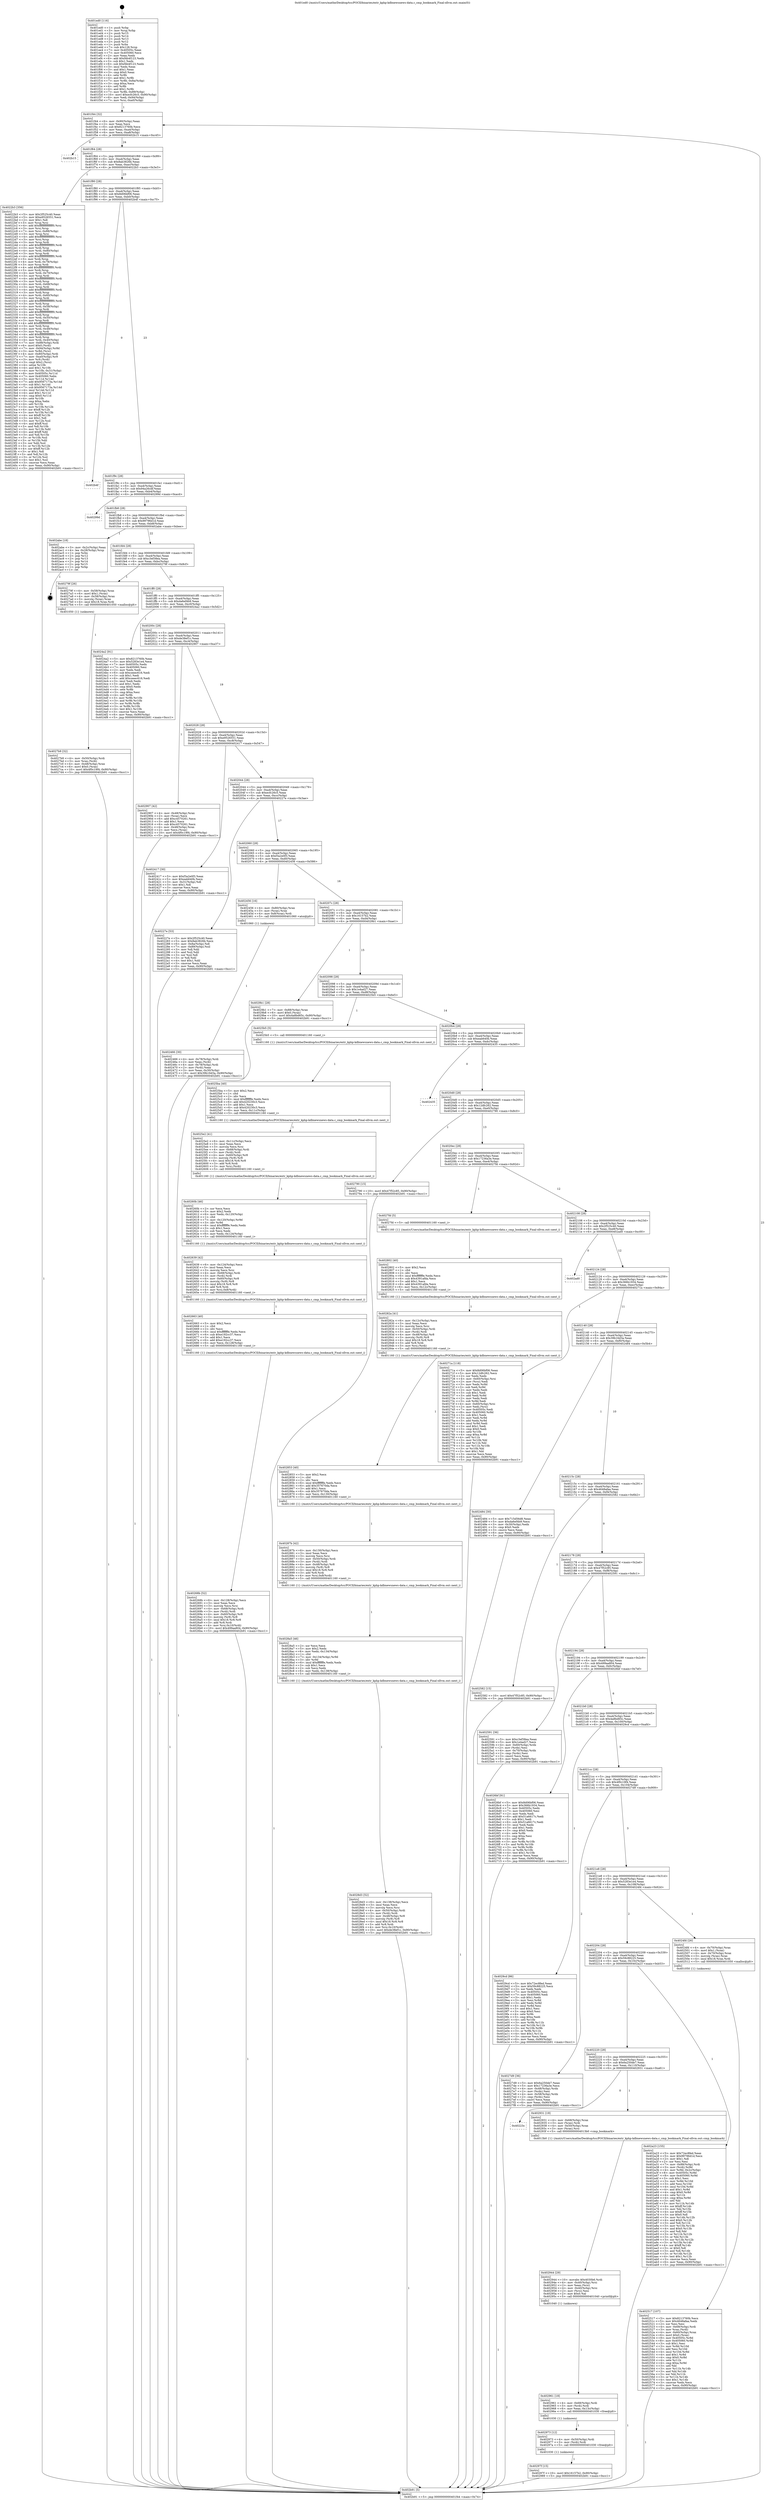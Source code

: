 digraph "0x401ed0" {
  label = "0x401ed0 (/mnt/c/Users/mathe/Desktop/tcc/POCII/binaries/extr_kphp-kdbnewsnews-data.c_cmp_bookmark_Final-ollvm.out::main(0))"
  labelloc = "t"
  node[shape=record]

  Entry [label="",width=0.3,height=0.3,shape=circle,fillcolor=black,style=filled]
  "0x401f44" [label="{
     0x401f44 [32]\l
     | [instrs]\l
     &nbsp;&nbsp;0x401f44 \<+6\>: mov -0x90(%rbp),%eax\l
     &nbsp;&nbsp;0x401f4a \<+2\>: mov %eax,%ecx\l
     &nbsp;&nbsp;0x401f4c \<+6\>: sub $0x8213760b,%ecx\l
     &nbsp;&nbsp;0x401f52 \<+6\>: mov %eax,-0xa4(%rbp)\l
     &nbsp;&nbsp;0x401f58 \<+6\>: mov %ecx,-0xa8(%rbp)\l
     &nbsp;&nbsp;0x401f5e \<+6\>: je 0000000000402b15 \<main+0xc45\>\l
  }"]
  "0x402b15" [label="{
     0x402b15\l
  }", style=dashed]
  "0x401f64" [label="{
     0x401f64 [28]\l
     | [instrs]\l
     &nbsp;&nbsp;0x401f64 \<+5\>: jmp 0000000000401f69 \<main+0x99\>\l
     &nbsp;&nbsp;0x401f69 \<+6\>: mov -0xa4(%rbp),%eax\l
     &nbsp;&nbsp;0x401f6f \<+5\>: sub $0x8ab3826b,%eax\l
     &nbsp;&nbsp;0x401f74 \<+6\>: mov %eax,-0xac(%rbp)\l
     &nbsp;&nbsp;0x401f7a \<+6\>: je 00000000004022b3 \<main+0x3e3\>\l
  }"]
  Exit [label="",width=0.3,height=0.3,shape=circle,fillcolor=black,style=filled,peripheries=2]
  "0x4022b3" [label="{
     0x4022b3 [356]\l
     | [instrs]\l
     &nbsp;&nbsp;0x4022b3 \<+5\>: mov $0x2f525c40,%eax\l
     &nbsp;&nbsp;0x4022b8 \<+5\>: mov $0xe9526551,%ecx\l
     &nbsp;&nbsp;0x4022bd \<+2\>: mov $0x1,%dl\l
     &nbsp;&nbsp;0x4022bf \<+3\>: mov %rsp,%rsi\l
     &nbsp;&nbsp;0x4022c2 \<+4\>: add $0xfffffffffffffff0,%rsi\l
     &nbsp;&nbsp;0x4022c6 \<+3\>: mov %rsi,%rsp\l
     &nbsp;&nbsp;0x4022c9 \<+7\>: mov %rsi,-0x88(%rbp)\l
     &nbsp;&nbsp;0x4022d0 \<+3\>: mov %rsp,%rsi\l
     &nbsp;&nbsp;0x4022d3 \<+4\>: add $0xfffffffffffffff0,%rsi\l
     &nbsp;&nbsp;0x4022d7 \<+3\>: mov %rsi,%rsp\l
     &nbsp;&nbsp;0x4022da \<+3\>: mov %rsp,%rdi\l
     &nbsp;&nbsp;0x4022dd \<+4\>: add $0xfffffffffffffff0,%rdi\l
     &nbsp;&nbsp;0x4022e1 \<+3\>: mov %rdi,%rsp\l
     &nbsp;&nbsp;0x4022e4 \<+4\>: mov %rdi,-0x80(%rbp)\l
     &nbsp;&nbsp;0x4022e8 \<+3\>: mov %rsp,%rdi\l
     &nbsp;&nbsp;0x4022eb \<+4\>: add $0xfffffffffffffff0,%rdi\l
     &nbsp;&nbsp;0x4022ef \<+3\>: mov %rdi,%rsp\l
     &nbsp;&nbsp;0x4022f2 \<+4\>: mov %rdi,-0x78(%rbp)\l
     &nbsp;&nbsp;0x4022f6 \<+3\>: mov %rsp,%rdi\l
     &nbsp;&nbsp;0x4022f9 \<+4\>: add $0xfffffffffffffff0,%rdi\l
     &nbsp;&nbsp;0x4022fd \<+3\>: mov %rdi,%rsp\l
     &nbsp;&nbsp;0x402300 \<+4\>: mov %rdi,-0x70(%rbp)\l
     &nbsp;&nbsp;0x402304 \<+3\>: mov %rsp,%rdi\l
     &nbsp;&nbsp;0x402307 \<+4\>: add $0xfffffffffffffff0,%rdi\l
     &nbsp;&nbsp;0x40230b \<+3\>: mov %rdi,%rsp\l
     &nbsp;&nbsp;0x40230e \<+4\>: mov %rdi,-0x68(%rbp)\l
     &nbsp;&nbsp;0x402312 \<+3\>: mov %rsp,%rdi\l
     &nbsp;&nbsp;0x402315 \<+4\>: add $0xfffffffffffffff0,%rdi\l
     &nbsp;&nbsp;0x402319 \<+3\>: mov %rdi,%rsp\l
     &nbsp;&nbsp;0x40231c \<+4\>: mov %rdi,-0x60(%rbp)\l
     &nbsp;&nbsp;0x402320 \<+3\>: mov %rsp,%rdi\l
     &nbsp;&nbsp;0x402323 \<+4\>: add $0xfffffffffffffff0,%rdi\l
     &nbsp;&nbsp;0x402327 \<+3\>: mov %rdi,%rsp\l
     &nbsp;&nbsp;0x40232a \<+4\>: mov %rdi,-0x58(%rbp)\l
     &nbsp;&nbsp;0x40232e \<+3\>: mov %rsp,%rdi\l
     &nbsp;&nbsp;0x402331 \<+4\>: add $0xfffffffffffffff0,%rdi\l
     &nbsp;&nbsp;0x402335 \<+3\>: mov %rdi,%rsp\l
     &nbsp;&nbsp;0x402338 \<+4\>: mov %rdi,-0x50(%rbp)\l
     &nbsp;&nbsp;0x40233c \<+3\>: mov %rsp,%rdi\l
     &nbsp;&nbsp;0x40233f \<+4\>: add $0xfffffffffffffff0,%rdi\l
     &nbsp;&nbsp;0x402343 \<+3\>: mov %rdi,%rsp\l
     &nbsp;&nbsp;0x402346 \<+4\>: mov %rdi,-0x48(%rbp)\l
     &nbsp;&nbsp;0x40234a \<+3\>: mov %rsp,%rdi\l
     &nbsp;&nbsp;0x40234d \<+4\>: add $0xfffffffffffffff0,%rdi\l
     &nbsp;&nbsp;0x402351 \<+3\>: mov %rdi,%rsp\l
     &nbsp;&nbsp;0x402354 \<+4\>: mov %rdi,-0x40(%rbp)\l
     &nbsp;&nbsp;0x402358 \<+7\>: mov -0x88(%rbp),%rdi\l
     &nbsp;&nbsp;0x40235f \<+6\>: movl $0x0,(%rdi)\l
     &nbsp;&nbsp;0x402365 \<+7\>: mov -0x94(%rbp),%r8d\l
     &nbsp;&nbsp;0x40236c \<+3\>: mov %r8d,(%rsi)\l
     &nbsp;&nbsp;0x40236f \<+4\>: mov -0x80(%rbp),%rdi\l
     &nbsp;&nbsp;0x402373 \<+7\>: mov -0xa0(%rbp),%r9\l
     &nbsp;&nbsp;0x40237a \<+3\>: mov %r9,(%rdi)\l
     &nbsp;&nbsp;0x40237d \<+3\>: cmpl $0x2,(%rsi)\l
     &nbsp;&nbsp;0x402380 \<+4\>: setne %r10b\l
     &nbsp;&nbsp;0x402384 \<+4\>: and $0x1,%r10b\l
     &nbsp;&nbsp;0x402388 \<+4\>: mov %r10b,-0x31(%rbp)\l
     &nbsp;&nbsp;0x40238c \<+8\>: mov 0x40505c,%r11d\l
     &nbsp;&nbsp;0x402394 \<+7\>: mov 0x405060,%ebx\l
     &nbsp;&nbsp;0x40239b \<+3\>: mov %r11d,%r14d\l
     &nbsp;&nbsp;0x40239e \<+7\>: add $0x9567173a,%r14d\l
     &nbsp;&nbsp;0x4023a5 \<+4\>: sub $0x1,%r14d\l
     &nbsp;&nbsp;0x4023a9 \<+7\>: sub $0x9567173a,%r14d\l
     &nbsp;&nbsp;0x4023b0 \<+4\>: imul %r14d,%r11d\l
     &nbsp;&nbsp;0x4023b4 \<+4\>: and $0x1,%r11d\l
     &nbsp;&nbsp;0x4023b8 \<+4\>: cmp $0x0,%r11d\l
     &nbsp;&nbsp;0x4023bc \<+4\>: sete %r10b\l
     &nbsp;&nbsp;0x4023c0 \<+3\>: cmp $0xa,%ebx\l
     &nbsp;&nbsp;0x4023c3 \<+4\>: setl %r15b\l
     &nbsp;&nbsp;0x4023c7 \<+3\>: mov %r10b,%r12b\l
     &nbsp;&nbsp;0x4023ca \<+4\>: xor $0xff,%r12b\l
     &nbsp;&nbsp;0x4023ce \<+3\>: mov %r15b,%r13b\l
     &nbsp;&nbsp;0x4023d1 \<+4\>: xor $0xff,%r13b\l
     &nbsp;&nbsp;0x4023d5 \<+3\>: xor $0x1,%dl\l
     &nbsp;&nbsp;0x4023d8 \<+3\>: mov %r12b,%sil\l
     &nbsp;&nbsp;0x4023db \<+4\>: and $0xff,%sil\l
     &nbsp;&nbsp;0x4023df \<+3\>: and %dl,%r10b\l
     &nbsp;&nbsp;0x4023e2 \<+3\>: mov %r13b,%dil\l
     &nbsp;&nbsp;0x4023e5 \<+4\>: and $0xff,%dil\l
     &nbsp;&nbsp;0x4023e9 \<+3\>: and %dl,%r15b\l
     &nbsp;&nbsp;0x4023ec \<+3\>: or %r10b,%sil\l
     &nbsp;&nbsp;0x4023ef \<+3\>: or %r15b,%dil\l
     &nbsp;&nbsp;0x4023f2 \<+3\>: xor %dil,%sil\l
     &nbsp;&nbsp;0x4023f5 \<+3\>: or %r13b,%r12b\l
     &nbsp;&nbsp;0x4023f8 \<+4\>: xor $0xff,%r12b\l
     &nbsp;&nbsp;0x4023fc \<+3\>: or $0x1,%dl\l
     &nbsp;&nbsp;0x4023ff \<+3\>: and %dl,%r12b\l
     &nbsp;&nbsp;0x402402 \<+3\>: or %r12b,%sil\l
     &nbsp;&nbsp;0x402405 \<+4\>: test $0x1,%sil\l
     &nbsp;&nbsp;0x402409 \<+3\>: cmovne %ecx,%eax\l
     &nbsp;&nbsp;0x40240c \<+6\>: mov %eax,-0x90(%rbp)\l
     &nbsp;&nbsp;0x402412 \<+5\>: jmp 0000000000402b91 \<main+0xcc1\>\l
  }"]
  "0x401f80" [label="{
     0x401f80 [28]\l
     | [instrs]\l
     &nbsp;&nbsp;0x401f80 \<+5\>: jmp 0000000000401f85 \<main+0xb5\>\l
     &nbsp;&nbsp;0x401f85 \<+6\>: mov -0xa4(%rbp),%eax\l
     &nbsp;&nbsp;0x401f8b \<+5\>: sub $0x8d06bf06,%eax\l
     &nbsp;&nbsp;0x401f90 \<+6\>: mov %eax,-0xb0(%rbp)\l
     &nbsp;&nbsp;0x401f96 \<+6\>: je 0000000000402b4f \<main+0xc7f\>\l
  }"]
  "0x40297f" [label="{
     0x40297f [15]\l
     | [instrs]\l
     &nbsp;&nbsp;0x40297f \<+10\>: movl $0x16157b2,-0x90(%rbp)\l
     &nbsp;&nbsp;0x402989 \<+5\>: jmp 0000000000402b91 \<main+0xcc1\>\l
  }"]
  "0x402b4f" [label="{
     0x402b4f\l
  }", style=dashed]
  "0x401f9c" [label="{
     0x401f9c [28]\l
     | [instrs]\l
     &nbsp;&nbsp;0x401f9c \<+5\>: jmp 0000000000401fa1 \<main+0xd1\>\l
     &nbsp;&nbsp;0x401fa1 \<+6\>: mov -0xa4(%rbp),%eax\l
     &nbsp;&nbsp;0x401fa7 \<+5\>: sub $0x94a26cdf,%eax\l
     &nbsp;&nbsp;0x401fac \<+6\>: mov %eax,-0xb4(%rbp)\l
     &nbsp;&nbsp;0x401fb2 \<+6\>: je 000000000040299d \<main+0xacd\>\l
  }"]
  "0x402973" [label="{
     0x402973 [12]\l
     | [instrs]\l
     &nbsp;&nbsp;0x402973 \<+4\>: mov -0x50(%rbp),%rdi\l
     &nbsp;&nbsp;0x402977 \<+3\>: mov (%rdi),%rdi\l
     &nbsp;&nbsp;0x40297a \<+5\>: call 0000000000401030 \<free@plt\>\l
     | [calls]\l
     &nbsp;&nbsp;0x401030 \{1\} (unknown)\l
  }"]
  "0x40299d" [label="{
     0x40299d\l
  }", style=dashed]
  "0x401fb8" [label="{
     0x401fb8 [28]\l
     | [instrs]\l
     &nbsp;&nbsp;0x401fb8 \<+5\>: jmp 0000000000401fbd \<main+0xed\>\l
     &nbsp;&nbsp;0x401fbd \<+6\>: mov -0xa4(%rbp),%eax\l
     &nbsp;&nbsp;0x401fc3 \<+5\>: sub $0x99796d1d,%eax\l
     &nbsp;&nbsp;0x401fc8 \<+6\>: mov %eax,-0xb8(%rbp)\l
     &nbsp;&nbsp;0x401fce \<+6\>: je 0000000000402abe \<main+0xbee\>\l
  }"]
  "0x402961" [label="{
     0x402961 [18]\l
     | [instrs]\l
     &nbsp;&nbsp;0x402961 \<+4\>: mov -0x68(%rbp),%rdi\l
     &nbsp;&nbsp;0x402965 \<+3\>: mov (%rdi),%rdi\l
     &nbsp;&nbsp;0x402968 \<+6\>: mov %eax,-0x13c(%rbp)\l
     &nbsp;&nbsp;0x40296e \<+5\>: call 0000000000401030 \<free@plt\>\l
     | [calls]\l
     &nbsp;&nbsp;0x401030 \{1\} (unknown)\l
  }"]
  "0x402abe" [label="{
     0x402abe [18]\l
     | [instrs]\l
     &nbsp;&nbsp;0x402abe \<+3\>: mov -0x2c(%rbp),%eax\l
     &nbsp;&nbsp;0x402ac1 \<+4\>: lea -0x28(%rbp),%rsp\l
     &nbsp;&nbsp;0x402ac5 \<+1\>: pop %rbx\l
     &nbsp;&nbsp;0x402ac6 \<+2\>: pop %r12\l
     &nbsp;&nbsp;0x402ac8 \<+2\>: pop %r13\l
     &nbsp;&nbsp;0x402aca \<+2\>: pop %r14\l
     &nbsp;&nbsp;0x402acc \<+2\>: pop %r15\l
     &nbsp;&nbsp;0x402ace \<+1\>: pop %rbp\l
     &nbsp;&nbsp;0x402acf \<+1\>: ret\l
  }"]
  "0x401fd4" [label="{
     0x401fd4 [28]\l
     | [instrs]\l
     &nbsp;&nbsp;0x401fd4 \<+5\>: jmp 0000000000401fd9 \<main+0x109\>\l
     &nbsp;&nbsp;0x401fd9 \<+6\>: mov -0xa4(%rbp),%eax\l
     &nbsp;&nbsp;0x401fdf \<+5\>: sub $0xc3ef38ea,%eax\l
     &nbsp;&nbsp;0x401fe4 \<+6\>: mov %eax,-0xbc(%rbp)\l
     &nbsp;&nbsp;0x401fea \<+6\>: je 000000000040279f \<main+0x8cf\>\l
  }"]
  "0x402944" [label="{
     0x402944 [29]\l
     | [instrs]\l
     &nbsp;&nbsp;0x402944 \<+10\>: movabs $0x4030b6,%rdi\l
     &nbsp;&nbsp;0x40294e \<+4\>: mov -0x40(%rbp),%rsi\l
     &nbsp;&nbsp;0x402952 \<+2\>: mov %eax,(%rsi)\l
     &nbsp;&nbsp;0x402954 \<+4\>: mov -0x40(%rbp),%rsi\l
     &nbsp;&nbsp;0x402958 \<+2\>: mov (%rsi),%esi\l
     &nbsp;&nbsp;0x40295a \<+2\>: mov $0x0,%al\l
     &nbsp;&nbsp;0x40295c \<+5\>: call 0000000000401040 \<printf@plt\>\l
     | [calls]\l
     &nbsp;&nbsp;0x401040 \{1\} (unknown)\l
  }"]
  "0x40279f" [label="{
     0x40279f [26]\l
     | [instrs]\l
     &nbsp;&nbsp;0x40279f \<+4\>: mov -0x58(%rbp),%rax\l
     &nbsp;&nbsp;0x4027a3 \<+6\>: movl $0x1,(%rax)\l
     &nbsp;&nbsp;0x4027a9 \<+4\>: mov -0x58(%rbp),%rax\l
     &nbsp;&nbsp;0x4027ad \<+3\>: movslq (%rax),%rax\l
     &nbsp;&nbsp;0x4027b0 \<+4\>: imul $0x18,%rax,%rdi\l
     &nbsp;&nbsp;0x4027b4 \<+5\>: call 0000000000401050 \<malloc@plt\>\l
     | [calls]\l
     &nbsp;&nbsp;0x401050 \{1\} (unknown)\l
  }"]
  "0x401ff0" [label="{
     0x401ff0 [28]\l
     | [instrs]\l
     &nbsp;&nbsp;0x401ff0 \<+5\>: jmp 0000000000401ff5 \<main+0x125\>\l
     &nbsp;&nbsp;0x401ff5 \<+6\>: mov -0xa4(%rbp),%eax\l
     &nbsp;&nbsp;0x401ffb \<+5\>: sub $0xda6ef4b9,%eax\l
     &nbsp;&nbsp;0x402000 \<+6\>: mov %eax,-0xc0(%rbp)\l
     &nbsp;&nbsp;0x402006 \<+6\>: je 00000000004024a2 \<main+0x5d2\>\l
  }"]
  "0x40223c" [label="{
     0x40223c\l
  }", style=dashed]
  "0x4024a2" [label="{
     0x4024a2 [91]\l
     | [instrs]\l
     &nbsp;&nbsp;0x4024a2 \<+5\>: mov $0x8213760b,%eax\l
     &nbsp;&nbsp;0x4024a7 \<+5\>: mov $0x5283e1e4,%ecx\l
     &nbsp;&nbsp;0x4024ac \<+7\>: mov 0x40505c,%edx\l
     &nbsp;&nbsp;0x4024b3 \<+7\>: mov 0x405060,%esi\l
     &nbsp;&nbsp;0x4024ba \<+2\>: mov %edx,%edi\l
     &nbsp;&nbsp;0x4024bc \<+6\>: sub $0xceeec616,%edi\l
     &nbsp;&nbsp;0x4024c2 \<+3\>: sub $0x1,%edi\l
     &nbsp;&nbsp;0x4024c5 \<+6\>: add $0xceeec616,%edi\l
     &nbsp;&nbsp;0x4024cb \<+3\>: imul %edi,%edx\l
     &nbsp;&nbsp;0x4024ce \<+3\>: and $0x1,%edx\l
     &nbsp;&nbsp;0x4024d1 \<+3\>: cmp $0x0,%edx\l
     &nbsp;&nbsp;0x4024d4 \<+4\>: sete %r8b\l
     &nbsp;&nbsp;0x4024d8 \<+3\>: cmp $0xa,%esi\l
     &nbsp;&nbsp;0x4024db \<+4\>: setl %r9b\l
     &nbsp;&nbsp;0x4024df \<+3\>: mov %r8b,%r10b\l
     &nbsp;&nbsp;0x4024e2 \<+3\>: and %r9b,%r10b\l
     &nbsp;&nbsp;0x4024e5 \<+3\>: xor %r9b,%r8b\l
     &nbsp;&nbsp;0x4024e8 \<+3\>: or %r8b,%r10b\l
     &nbsp;&nbsp;0x4024eb \<+4\>: test $0x1,%r10b\l
     &nbsp;&nbsp;0x4024ef \<+3\>: cmovne %ecx,%eax\l
     &nbsp;&nbsp;0x4024f2 \<+6\>: mov %eax,-0x90(%rbp)\l
     &nbsp;&nbsp;0x4024f8 \<+5\>: jmp 0000000000402b91 \<main+0xcc1\>\l
  }"]
  "0x40200c" [label="{
     0x40200c [28]\l
     | [instrs]\l
     &nbsp;&nbsp;0x40200c \<+5\>: jmp 0000000000402011 \<main+0x141\>\l
     &nbsp;&nbsp;0x402011 \<+6\>: mov -0xa4(%rbp),%eax\l
     &nbsp;&nbsp;0x402017 \<+5\>: sub $0xde38ef1c,%eax\l
     &nbsp;&nbsp;0x40201c \<+6\>: mov %eax,-0xc4(%rbp)\l
     &nbsp;&nbsp;0x402022 \<+6\>: je 0000000000402907 \<main+0xa37\>\l
  }"]
  "0x402931" [label="{
     0x402931 [19]\l
     | [instrs]\l
     &nbsp;&nbsp;0x402931 \<+4\>: mov -0x68(%rbp),%rax\l
     &nbsp;&nbsp;0x402935 \<+3\>: mov (%rax),%rdi\l
     &nbsp;&nbsp;0x402938 \<+4\>: mov -0x50(%rbp),%rax\l
     &nbsp;&nbsp;0x40293c \<+3\>: mov (%rax),%rsi\l
     &nbsp;&nbsp;0x40293f \<+5\>: call 00000000004013b0 \<cmp_bookmark\>\l
     | [calls]\l
     &nbsp;&nbsp;0x4013b0 \{1\} (/mnt/c/Users/mathe/Desktop/tcc/POCII/binaries/extr_kphp-kdbnewsnews-data.c_cmp_bookmark_Final-ollvm.out::cmp_bookmark)\l
  }"]
  "0x402907" [label="{
     0x402907 [42]\l
     | [instrs]\l
     &nbsp;&nbsp;0x402907 \<+4\>: mov -0x48(%rbp),%rax\l
     &nbsp;&nbsp;0x40290b \<+2\>: mov (%rax),%ecx\l
     &nbsp;&nbsp;0x40290d \<+6\>: add $0xc4570261,%ecx\l
     &nbsp;&nbsp;0x402913 \<+3\>: add $0x1,%ecx\l
     &nbsp;&nbsp;0x402916 \<+6\>: sub $0xc4570261,%ecx\l
     &nbsp;&nbsp;0x40291c \<+4\>: mov -0x48(%rbp),%rax\l
     &nbsp;&nbsp;0x402920 \<+2\>: mov %ecx,(%rax)\l
     &nbsp;&nbsp;0x402922 \<+10\>: movl $0x4f0c19f4,-0x90(%rbp)\l
     &nbsp;&nbsp;0x40292c \<+5\>: jmp 0000000000402b91 \<main+0xcc1\>\l
  }"]
  "0x402028" [label="{
     0x402028 [28]\l
     | [instrs]\l
     &nbsp;&nbsp;0x402028 \<+5\>: jmp 000000000040202d \<main+0x15d\>\l
     &nbsp;&nbsp;0x40202d \<+6\>: mov -0xa4(%rbp),%eax\l
     &nbsp;&nbsp;0x402033 \<+5\>: sub $0xe9526551,%eax\l
     &nbsp;&nbsp;0x402038 \<+6\>: mov %eax,-0xc8(%rbp)\l
     &nbsp;&nbsp;0x40203e \<+6\>: je 0000000000402417 \<main+0x547\>\l
  }"]
  "0x402220" [label="{
     0x402220 [28]\l
     | [instrs]\l
     &nbsp;&nbsp;0x402220 \<+5\>: jmp 0000000000402225 \<main+0x355\>\l
     &nbsp;&nbsp;0x402225 \<+6\>: mov -0xa4(%rbp),%eax\l
     &nbsp;&nbsp;0x40222b \<+5\>: sub $0x6a250de7,%eax\l
     &nbsp;&nbsp;0x402230 \<+6\>: mov %eax,-0x110(%rbp)\l
     &nbsp;&nbsp;0x402236 \<+6\>: je 0000000000402931 \<main+0xa61\>\l
  }"]
  "0x402417" [label="{
     0x402417 [30]\l
     | [instrs]\l
     &nbsp;&nbsp;0x402417 \<+5\>: mov $0xf3a2e0f3,%eax\l
     &nbsp;&nbsp;0x40241c \<+5\>: mov $0xeab640b,%ecx\l
     &nbsp;&nbsp;0x402421 \<+3\>: mov -0x31(%rbp),%dl\l
     &nbsp;&nbsp;0x402424 \<+3\>: test $0x1,%dl\l
     &nbsp;&nbsp;0x402427 \<+3\>: cmovne %ecx,%eax\l
     &nbsp;&nbsp;0x40242a \<+6\>: mov %eax,-0x90(%rbp)\l
     &nbsp;&nbsp;0x402430 \<+5\>: jmp 0000000000402b91 \<main+0xcc1\>\l
  }"]
  "0x402044" [label="{
     0x402044 [28]\l
     | [instrs]\l
     &nbsp;&nbsp;0x402044 \<+5\>: jmp 0000000000402049 \<main+0x179\>\l
     &nbsp;&nbsp;0x402049 \<+6\>: mov -0xa4(%rbp),%eax\l
     &nbsp;&nbsp;0x40204f \<+5\>: sub $0xecfc26c5,%eax\l
     &nbsp;&nbsp;0x402054 \<+6\>: mov %eax,-0xcc(%rbp)\l
     &nbsp;&nbsp;0x40205a \<+6\>: je 000000000040227e \<main+0x3ae\>\l
  }"]
  "0x402a23" [label="{
     0x402a23 [155]\l
     | [instrs]\l
     &nbsp;&nbsp;0x402a23 \<+5\>: mov $0x72ec8fed,%eax\l
     &nbsp;&nbsp;0x402a28 \<+5\>: mov $0x99796d1d,%ecx\l
     &nbsp;&nbsp;0x402a2d \<+2\>: mov $0x1,%dl\l
     &nbsp;&nbsp;0x402a2f \<+2\>: xor %esi,%esi\l
     &nbsp;&nbsp;0x402a31 \<+7\>: mov -0x88(%rbp),%rdi\l
     &nbsp;&nbsp;0x402a38 \<+3\>: mov (%rdi),%r8d\l
     &nbsp;&nbsp;0x402a3b \<+4\>: mov %r8d,-0x2c(%rbp)\l
     &nbsp;&nbsp;0x402a3f \<+8\>: mov 0x40505c,%r8d\l
     &nbsp;&nbsp;0x402a47 \<+8\>: mov 0x405060,%r9d\l
     &nbsp;&nbsp;0x402a4f \<+3\>: sub $0x1,%esi\l
     &nbsp;&nbsp;0x402a52 \<+3\>: mov %r8d,%r10d\l
     &nbsp;&nbsp;0x402a55 \<+3\>: add %esi,%r10d\l
     &nbsp;&nbsp;0x402a58 \<+4\>: imul %r10d,%r8d\l
     &nbsp;&nbsp;0x402a5c \<+4\>: and $0x1,%r8d\l
     &nbsp;&nbsp;0x402a60 \<+4\>: cmp $0x0,%r8d\l
     &nbsp;&nbsp;0x402a64 \<+4\>: sete %r11b\l
     &nbsp;&nbsp;0x402a68 \<+4\>: cmp $0xa,%r9d\l
     &nbsp;&nbsp;0x402a6c \<+3\>: setl %bl\l
     &nbsp;&nbsp;0x402a6f \<+3\>: mov %r11b,%r14b\l
     &nbsp;&nbsp;0x402a72 \<+4\>: xor $0xff,%r14b\l
     &nbsp;&nbsp;0x402a76 \<+3\>: mov %bl,%r15b\l
     &nbsp;&nbsp;0x402a79 \<+4\>: xor $0xff,%r15b\l
     &nbsp;&nbsp;0x402a7d \<+3\>: xor $0x0,%dl\l
     &nbsp;&nbsp;0x402a80 \<+3\>: mov %r14b,%r12b\l
     &nbsp;&nbsp;0x402a83 \<+4\>: and $0x0,%r12b\l
     &nbsp;&nbsp;0x402a87 \<+3\>: and %dl,%r11b\l
     &nbsp;&nbsp;0x402a8a \<+3\>: mov %r15b,%r13b\l
     &nbsp;&nbsp;0x402a8d \<+4\>: and $0x0,%r13b\l
     &nbsp;&nbsp;0x402a91 \<+2\>: and %dl,%bl\l
     &nbsp;&nbsp;0x402a93 \<+3\>: or %r11b,%r12b\l
     &nbsp;&nbsp;0x402a96 \<+3\>: or %bl,%r13b\l
     &nbsp;&nbsp;0x402a99 \<+3\>: xor %r13b,%r12b\l
     &nbsp;&nbsp;0x402a9c \<+3\>: or %r15b,%r14b\l
     &nbsp;&nbsp;0x402a9f \<+4\>: xor $0xff,%r14b\l
     &nbsp;&nbsp;0x402aa3 \<+3\>: or $0x0,%dl\l
     &nbsp;&nbsp;0x402aa6 \<+3\>: and %dl,%r14b\l
     &nbsp;&nbsp;0x402aa9 \<+3\>: or %r14b,%r12b\l
     &nbsp;&nbsp;0x402aac \<+4\>: test $0x1,%r12b\l
     &nbsp;&nbsp;0x402ab0 \<+3\>: cmovne %ecx,%eax\l
     &nbsp;&nbsp;0x402ab3 \<+6\>: mov %eax,-0x90(%rbp)\l
     &nbsp;&nbsp;0x402ab9 \<+5\>: jmp 0000000000402b91 \<main+0xcc1\>\l
  }"]
  "0x40227e" [label="{
     0x40227e [53]\l
     | [instrs]\l
     &nbsp;&nbsp;0x40227e \<+5\>: mov $0x2f525c40,%eax\l
     &nbsp;&nbsp;0x402283 \<+5\>: mov $0x8ab3826b,%ecx\l
     &nbsp;&nbsp;0x402288 \<+6\>: mov -0x8a(%rbp),%dl\l
     &nbsp;&nbsp;0x40228e \<+7\>: mov -0x89(%rbp),%sil\l
     &nbsp;&nbsp;0x402295 \<+3\>: mov %dl,%dil\l
     &nbsp;&nbsp;0x402298 \<+3\>: and %sil,%dil\l
     &nbsp;&nbsp;0x40229b \<+3\>: xor %sil,%dl\l
     &nbsp;&nbsp;0x40229e \<+3\>: or %dl,%dil\l
     &nbsp;&nbsp;0x4022a1 \<+4\>: test $0x1,%dil\l
     &nbsp;&nbsp;0x4022a5 \<+3\>: cmovne %ecx,%eax\l
     &nbsp;&nbsp;0x4022a8 \<+6\>: mov %eax,-0x90(%rbp)\l
     &nbsp;&nbsp;0x4022ae \<+5\>: jmp 0000000000402b91 \<main+0xcc1\>\l
  }"]
  "0x402060" [label="{
     0x402060 [28]\l
     | [instrs]\l
     &nbsp;&nbsp;0x402060 \<+5\>: jmp 0000000000402065 \<main+0x195\>\l
     &nbsp;&nbsp;0x402065 \<+6\>: mov -0xa4(%rbp),%eax\l
     &nbsp;&nbsp;0x40206b \<+5\>: sub $0xf3a2e0f3,%eax\l
     &nbsp;&nbsp;0x402070 \<+6\>: mov %eax,-0xd0(%rbp)\l
     &nbsp;&nbsp;0x402076 \<+6\>: je 0000000000402456 \<main+0x586\>\l
  }"]
  "0x402b91" [label="{
     0x402b91 [5]\l
     | [instrs]\l
     &nbsp;&nbsp;0x402b91 \<+5\>: jmp 0000000000401f44 \<main+0x74\>\l
  }"]
  "0x401ed0" [label="{
     0x401ed0 [116]\l
     | [instrs]\l
     &nbsp;&nbsp;0x401ed0 \<+1\>: push %rbp\l
     &nbsp;&nbsp;0x401ed1 \<+3\>: mov %rsp,%rbp\l
     &nbsp;&nbsp;0x401ed4 \<+2\>: push %r15\l
     &nbsp;&nbsp;0x401ed6 \<+2\>: push %r14\l
     &nbsp;&nbsp;0x401ed8 \<+2\>: push %r13\l
     &nbsp;&nbsp;0x401eda \<+2\>: push %r12\l
     &nbsp;&nbsp;0x401edc \<+1\>: push %rbx\l
     &nbsp;&nbsp;0x401edd \<+7\>: sub $0x128,%rsp\l
     &nbsp;&nbsp;0x401ee4 \<+7\>: mov 0x40505c,%eax\l
     &nbsp;&nbsp;0x401eeb \<+7\>: mov 0x405060,%ecx\l
     &nbsp;&nbsp;0x401ef2 \<+2\>: mov %eax,%edx\l
     &nbsp;&nbsp;0x401ef4 \<+6\>: add $0xf4b4f123,%edx\l
     &nbsp;&nbsp;0x401efa \<+3\>: sub $0x1,%edx\l
     &nbsp;&nbsp;0x401efd \<+6\>: sub $0xf4b4f123,%edx\l
     &nbsp;&nbsp;0x401f03 \<+3\>: imul %edx,%eax\l
     &nbsp;&nbsp;0x401f06 \<+3\>: and $0x1,%eax\l
     &nbsp;&nbsp;0x401f09 \<+3\>: cmp $0x0,%eax\l
     &nbsp;&nbsp;0x401f0c \<+4\>: sete %r8b\l
     &nbsp;&nbsp;0x401f10 \<+4\>: and $0x1,%r8b\l
     &nbsp;&nbsp;0x401f14 \<+7\>: mov %r8b,-0x8a(%rbp)\l
     &nbsp;&nbsp;0x401f1b \<+3\>: cmp $0xa,%ecx\l
     &nbsp;&nbsp;0x401f1e \<+4\>: setl %r8b\l
     &nbsp;&nbsp;0x401f22 \<+4\>: and $0x1,%r8b\l
     &nbsp;&nbsp;0x401f26 \<+7\>: mov %r8b,-0x89(%rbp)\l
     &nbsp;&nbsp;0x401f2d \<+10\>: movl $0xecfc26c5,-0x90(%rbp)\l
     &nbsp;&nbsp;0x401f37 \<+6\>: mov %edi,-0x94(%rbp)\l
     &nbsp;&nbsp;0x401f3d \<+7\>: mov %rsi,-0xa0(%rbp)\l
  }"]
  "0x4028d3" [label="{
     0x4028d3 [52]\l
     | [instrs]\l
     &nbsp;&nbsp;0x4028d3 \<+6\>: mov -0x138(%rbp),%ecx\l
     &nbsp;&nbsp;0x4028d9 \<+3\>: imul %eax,%ecx\l
     &nbsp;&nbsp;0x4028dc \<+3\>: movslq %ecx,%rsi\l
     &nbsp;&nbsp;0x4028df \<+4\>: mov -0x50(%rbp),%rdi\l
     &nbsp;&nbsp;0x4028e3 \<+3\>: mov (%rdi),%rdi\l
     &nbsp;&nbsp;0x4028e6 \<+4\>: mov -0x48(%rbp),%r8\l
     &nbsp;&nbsp;0x4028ea \<+3\>: movslq (%r8),%r8\l
     &nbsp;&nbsp;0x4028ed \<+4\>: imul $0x18,%r8,%r8\l
     &nbsp;&nbsp;0x4028f1 \<+3\>: add %r8,%rdi\l
     &nbsp;&nbsp;0x4028f4 \<+4\>: mov %rsi,0x10(%rdi)\l
     &nbsp;&nbsp;0x4028f8 \<+10\>: movl $0xde38ef1c,-0x90(%rbp)\l
     &nbsp;&nbsp;0x402902 \<+5\>: jmp 0000000000402b91 \<main+0xcc1\>\l
  }"]
  "0x4028a5" [label="{
     0x4028a5 [46]\l
     | [instrs]\l
     &nbsp;&nbsp;0x4028a5 \<+2\>: xor %ecx,%ecx\l
     &nbsp;&nbsp;0x4028a7 \<+5\>: mov $0x2,%edx\l
     &nbsp;&nbsp;0x4028ac \<+6\>: mov %edx,-0x134(%rbp)\l
     &nbsp;&nbsp;0x4028b2 \<+1\>: cltd\l
     &nbsp;&nbsp;0x4028b3 \<+7\>: mov -0x134(%rbp),%r9d\l
     &nbsp;&nbsp;0x4028ba \<+3\>: idiv %r9d\l
     &nbsp;&nbsp;0x4028bd \<+6\>: imul $0xfffffffe,%edx,%edx\l
     &nbsp;&nbsp;0x4028c3 \<+3\>: sub $0x1,%ecx\l
     &nbsp;&nbsp;0x4028c6 \<+2\>: sub %ecx,%edx\l
     &nbsp;&nbsp;0x4028c8 \<+6\>: mov %edx,-0x138(%rbp)\l
     &nbsp;&nbsp;0x4028ce \<+5\>: call 0000000000401160 \<next_i\>\l
     | [calls]\l
     &nbsp;&nbsp;0x401160 \{1\} (/mnt/c/Users/mathe/Desktop/tcc/POCII/binaries/extr_kphp-kdbnewsnews-data.c_cmp_bookmark_Final-ollvm.out::next_i)\l
  }"]
  "0x402456" [label="{
     0x402456 [16]\l
     | [instrs]\l
     &nbsp;&nbsp;0x402456 \<+4\>: mov -0x80(%rbp),%rax\l
     &nbsp;&nbsp;0x40245a \<+3\>: mov (%rax),%rax\l
     &nbsp;&nbsp;0x40245d \<+4\>: mov 0x8(%rax),%rdi\l
     &nbsp;&nbsp;0x402461 \<+5\>: call 0000000000401060 \<atoi@plt\>\l
     | [calls]\l
     &nbsp;&nbsp;0x401060 \{1\} (unknown)\l
  }"]
  "0x40207c" [label="{
     0x40207c [28]\l
     | [instrs]\l
     &nbsp;&nbsp;0x40207c \<+5\>: jmp 0000000000402081 \<main+0x1b1\>\l
     &nbsp;&nbsp;0x402081 \<+6\>: mov -0xa4(%rbp),%eax\l
     &nbsp;&nbsp;0x402087 \<+5\>: sub $0x16157b2,%eax\l
     &nbsp;&nbsp;0x40208c \<+6\>: mov %eax,-0xd4(%rbp)\l
     &nbsp;&nbsp;0x402092 \<+6\>: je 00000000004029b1 \<main+0xae1\>\l
  }"]
  "0x402466" [label="{
     0x402466 [30]\l
     | [instrs]\l
     &nbsp;&nbsp;0x402466 \<+4\>: mov -0x78(%rbp),%rdi\l
     &nbsp;&nbsp;0x40246a \<+2\>: mov %eax,(%rdi)\l
     &nbsp;&nbsp;0x40246c \<+4\>: mov -0x78(%rbp),%rdi\l
     &nbsp;&nbsp;0x402470 \<+2\>: mov (%rdi),%eax\l
     &nbsp;&nbsp;0x402472 \<+3\>: mov %eax,-0x30(%rbp)\l
     &nbsp;&nbsp;0x402475 \<+10\>: movl $0x39b16d3a,-0x90(%rbp)\l
     &nbsp;&nbsp;0x40247f \<+5\>: jmp 0000000000402b91 \<main+0xcc1\>\l
  }"]
  "0x40287b" [label="{
     0x40287b [42]\l
     | [instrs]\l
     &nbsp;&nbsp;0x40287b \<+6\>: mov -0x130(%rbp),%ecx\l
     &nbsp;&nbsp;0x402881 \<+3\>: imul %eax,%ecx\l
     &nbsp;&nbsp;0x402884 \<+3\>: movslq %ecx,%rsi\l
     &nbsp;&nbsp;0x402887 \<+4\>: mov -0x50(%rbp),%rdi\l
     &nbsp;&nbsp;0x40288b \<+3\>: mov (%rdi),%rdi\l
     &nbsp;&nbsp;0x40288e \<+4\>: mov -0x48(%rbp),%r8\l
     &nbsp;&nbsp;0x402892 \<+3\>: movslq (%r8),%r8\l
     &nbsp;&nbsp;0x402895 \<+4\>: imul $0x18,%r8,%r8\l
     &nbsp;&nbsp;0x402899 \<+3\>: add %r8,%rdi\l
     &nbsp;&nbsp;0x40289c \<+4\>: mov %rsi,0x8(%rdi)\l
     &nbsp;&nbsp;0x4028a0 \<+5\>: call 0000000000401160 \<next_i\>\l
     | [calls]\l
     &nbsp;&nbsp;0x401160 \{1\} (/mnt/c/Users/mathe/Desktop/tcc/POCII/binaries/extr_kphp-kdbnewsnews-data.c_cmp_bookmark_Final-ollvm.out::next_i)\l
  }"]
  "0x4029b1" [label="{
     0x4029b1 [28]\l
     | [instrs]\l
     &nbsp;&nbsp;0x4029b1 \<+7\>: mov -0x88(%rbp),%rax\l
     &nbsp;&nbsp;0x4029b8 \<+6\>: movl $0x0,(%rax)\l
     &nbsp;&nbsp;0x4029be \<+10\>: movl $0x4a8bd65c,-0x90(%rbp)\l
     &nbsp;&nbsp;0x4029c8 \<+5\>: jmp 0000000000402b91 \<main+0xcc1\>\l
  }"]
  "0x402098" [label="{
     0x402098 [28]\l
     | [instrs]\l
     &nbsp;&nbsp;0x402098 \<+5\>: jmp 000000000040209d \<main+0x1cd\>\l
     &nbsp;&nbsp;0x40209d \<+6\>: mov -0xa4(%rbp),%eax\l
     &nbsp;&nbsp;0x4020a3 \<+5\>: sub $0x1e4ad27,%eax\l
     &nbsp;&nbsp;0x4020a8 \<+6\>: mov %eax,-0xd8(%rbp)\l
     &nbsp;&nbsp;0x4020ae \<+6\>: je 00000000004025b5 \<main+0x6e5\>\l
  }"]
  "0x402853" [label="{
     0x402853 [40]\l
     | [instrs]\l
     &nbsp;&nbsp;0x402853 \<+5\>: mov $0x2,%ecx\l
     &nbsp;&nbsp;0x402858 \<+1\>: cltd\l
     &nbsp;&nbsp;0x402859 \<+2\>: idiv %ecx\l
     &nbsp;&nbsp;0x40285b \<+6\>: imul $0xfffffffe,%edx,%ecx\l
     &nbsp;&nbsp;0x402861 \<+6\>: add $0x357670da,%ecx\l
     &nbsp;&nbsp;0x402867 \<+3\>: add $0x1,%ecx\l
     &nbsp;&nbsp;0x40286a \<+6\>: sub $0x357670da,%ecx\l
     &nbsp;&nbsp;0x402870 \<+6\>: mov %ecx,-0x130(%rbp)\l
     &nbsp;&nbsp;0x402876 \<+5\>: call 0000000000401160 \<next_i\>\l
     | [calls]\l
     &nbsp;&nbsp;0x401160 \{1\} (/mnt/c/Users/mathe/Desktop/tcc/POCII/binaries/extr_kphp-kdbnewsnews-data.c_cmp_bookmark_Final-ollvm.out::next_i)\l
  }"]
  "0x4025b5" [label="{
     0x4025b5 [5]\l
     | [instrs]\l
     &nbsp;&nbsp;0x4025b5 \<+5\>: call 0000000000401160 \<next_i\>\l
     | [calls]\l
     &nbsp;&nbsp;0x401160 \{1\} (/mnt/c/Users/mathe/Desktop/tcc/POCII/binaries/extr_kphp-kdbnewsnews-data.c_cmp_bookmark_Final-ollvm.out::next_i)\l
  }"]
  "0x4020b4" [label="{
     0x4020b4 [28]\l
     | [instrs]\l
     &nbsp;&nbsp;0x4020b4 \<+5\>: jmp 00000000004020b9 \<main+0x1e9\>\l
     &nbsp;&nbsp;0x4020b9 \<+6\>: mov -0xa4(%rbp),%eax\l
     &nbsp;&nbsp;0x4020bf \<+5\>: sub $0xeab640b,%eax\l
     &nbsp;&nbsp;0x4020c4 \<+6\>: mov %eax,-0xdc(%rbp)\l
     &nbsp;&nbsp;0x4020ca \<+6\>: je 0000000000402435 \<main+0x565\>\l
  }"]
  "0x40282a" [label="{
     0x40282a [41]\l
     | [instrs]\l
     &nbsp;&nbsp;0x40282a \<+6\>: mov -0x12c(%rbp),%ecx\l
     &nbsp;&nbsp;0x402830 \<+3\>: imul %eax,%ecx\l
     &nbsp;&nbsp;0x402833 \<+3\>: movslq %ecx,%rsi\l
     &nbsp;&nbsp;0x402836 \<+4\>: mov -0x50(%rbp),%rdi\l
     &nbsp;&nbsp;0x40283a \<+3\>: mov (%rdi),%rdi\l
     &nbsp;&nbsp;0x40283d \<+4\>: mov -0x48(%rbp),%r8\l
     &nbsp;&nbsp;0x402841 \<+3\>: movslq (%r8),%r8\l
     &nbsp;&nbsp;0x402844 \<+4\>: imul $0x18,%r8,%r8\l
     &nbsp;&nbsp;0x402848 \<+3\>: add %r8,%rdi\l
     &nbsp;&nbsp;0x40284b \<+3\>: mov %rsi,(%rdi)\l
     &nbsp;&nbsp;0x40284e \<+5\>: call 0000000000401160 \<next_i\>\l
     | [calls]\l
     &nbsp;&nbsp;0x401160 \{1\} (/mnt/c/Users/mathe/Desktop/tcc/POCII/binaries/extr_kphp-kdbnewsnews-data.c_cmp_bookmark_Final-ollvm.out::next_i)\l
  }"]
  "0x402435" [label="{
     0x402435\l
  }", style=dashed]
  "0x4020d0" [label="{
     0x4020d0 [28]\l
     | [instrs]\l
     &nbsp;&nbsp;0x4020d0 \<+5\>: jmp 00000000004020d5 \<main+0x205\>\l
     &nbsp;&nbsp;0x4020d5 \<+6\>: mov -0xa4(%rbp),%eax\l
     &nbsp;&nbsp;0x4020db \<+5\>: sub $0x12dfc262,%eax\l
     &nbsp;&nbsp;0x4020e0 \<+6\>: mov %eax,-0xe0(%rbp)\l
     &nbsp;&nbsp;0x4020e6 \<+6\>: je 0000000000402790 \<main+0x8c0\>\l
  }"]
  "0x402802" [label="{
     0x402802 [40]\l
     | [instrs]\l
     &nbsp;&nbsp;0x402802 \<+5\>: mov $0x2,%ecx\l
     &nbsp;&nbsp;0x402807 \<+1\>: cltd\l
     &nbsp;&nbsp;0x402808 \<+2\>: idiv %ecx\l
     &nbsp;&nbsp;0x40280a \<+6\>: imul $0xfffffffe,%edx,%ecx\l
     &nbsp;&nbsp;0x402810 \<+6\>: sub $0x4391afda,%ecx\l
     &nbsp;&nbsp;0x402816 \<+3\>: add $0x1,%ecx\l
     &nbsp;&nbsp;0x402819 \<+6\>: add $0x4391afda,%ecx\l
     &nbsp;&nbsp;0x40281f \<+6\>: mov %ecx,-0x12c(%rbp)\l
     &nbsp;&nbsp;0x402825 \<+5\>: call 0000000000401160 \<next_i\>\l
     | [calls]\l
     &nbsp;&nbsp;0x401160 \{1\} (/mnt/c/Users/mathe/Desktop/tcc/POCII/binaries/extr_kphp-kdbnewsnews-data.c_cmp_bookmark_Final-ollvm.out::next_i)\l
  }"]
  "0x402790" [label="{
     0x402790 [15]\l
     | [instrs]\l
     &nbsp;&nbsp;0x402790 \<+10\>: movl $0x47f52c85,-0x90(%rbp)\l
     &nbsp;&nbsp;0x40279a \<+5\>: jmp 0000000000402b91 \<main+0xcc1\>\l
  }"]
  "0x4020ec" [label="{
     0x4020ec [28]\l
     | [instrs]\l
     &nbsp;&nbsp;0x4020ec \<+5\>: jmp 00000000004020f1 \<main+0x221\>\l
     &nbsp;&nbsp;0x4020f1 \<+6\>: mov -0xa4(%rbp),%eax\l
     &nbsp;&nbsp;0x4020f7 \<+5\>: sub $0x17236a3e,%eax\l
     &nbsp;&nbsp;0x4020fc \<+6\>: mov %eax,-0xe4(%rbp)\l
     &nbsp;&nbsp;0x402102 \<+6\>: je 00000000004027fd \<main+0x92d\>\l
  }"]
  "0x4027b9" [label="{
     0x4027b9 [32]\l
     | [instrs]\l
     &nbsp;&nbsp;0x4027b9 \<+4\>: mov -0x50(%rbp),%rdi\l
     &nbsp;&nbsp;0x4027bd \<+3\>: mov %rax,(%rdi)\l
     &nbsp;&nbsp;0x4027c0 \<+4\>: mov -0x48(%rbp),%rax\l
     &nbsp;&nbsp;0x4027c4 \<+6\>: movl $0x0,(%rax)\l
     &nbsp;&nbsp;0x4027ca \<+10\>: movl $0x4f0c19f4,-0x90(%rbp)\l
     &nbsp;&nbsp;0x4027d4 \<+5\>: jmp 0000000000402b91 \<main+0xcc1\>\l
  }"]
  "0x4027fd" [label="{
     0x4027fd [5]\l
     | [instrs]\l
     &nbsp;&nbsp;0x4027fd \<+5\>: call 0000000000401160 \<next_i\>\l
     | [calls]\l
     &nbsp;&nbsp;0x401160 \{1\} (/mnt/c/Users/mathe/Desktop/tcc/POCII/binaries/extr_kphp-kdbnewsnews-data.c_cmp_bookmark_Final-ollvm.out::next_i)\l
  }"]
  "0x402108" [label="{
     0x402108 [28]\l
     | [instrs]\l
     &nbsp;&nbsp;0x402108 \<+5\>: jmp 000000000040210d \<main+0x23d\>\l
     &nbsp;&nbsp;0x40210d \<+6\>: mov -0xa4(%rbp),%eax\l
     &nbsp;&nbsp;0x402113 \<+5\>: sub $0x2f525c40,%eax\l
     &nbsp;&nbsp;0x402118 \<+6\>: mov %eax,-0xe8(%rbp)\l
     &nbsp;&nbsp;0x40211e \<+6\>: je 0000000000402ad0 \<main+0xc00\>\l
  }"]
  "0x40268b" [label="{
     0x40268b [52]\l
     | [instrs]\l
     &nbsp;&nbsp;0x40268b \<+6\>: mov -0x128(%rbp),%ecx\l
     &nbsp;&nbsp;0x402691 \<+3\>: imul %eax,%ecx\l
     &nbsp;&nbsp;0x402694 \<+3\>: movslq %ecx,%rsi\l
     &nbsp;&nbsp;0x402697 \<+4\>: mov -0x68(%rbp),%rdi\l
     &nbsp;&nbsp;0x40269b \<+3\>: mov (%rdi),%rdi\l
     &nbsp;&nbsp;0x40269e \<+4\>: mov -0x60(%rbp),%r8\l
     &nbsp;&nbsp;0x4026a2 \<+3\>: movslq (%r8),%r8\l
     &nbsp;&nbsp;0x4026a5 \<+4\>: imul $0x18,%r8,%r8\l
     &nbsp;&nbsp;0x4026a9 \<+3\>: add %r8,%rdi\l
     &nbsp;&nbsp;0x4026ac \<+4\>: mov %rsi,0x10(%rdi)\l
     &nbsp;&nbsp;0x4026b0 \<+10\>: movl $0x499aa804,-0x90(%rbp)\l
     &nbsp;&nbsp;0x4026ba \<+5\>: jmp 0000000000402b91 \<main+0xcc1\>\l
  }"]
  "0x402ad0" [label="{
     0x402ad0\l
  }", style=dashed]
  "0x402124" [label="{
     0x402124 [28]\l
     | [instrs]\l
     &nbsp;&nbsp;0x402124 \<+5\>: jmp 0000000000402129 \<main+0x259\>\l
     &nbsp;&nbsp;0x402129 \<+6\>: mov -0xa4(%rbp),%eax\l
     &nbsp;&nbsp;0x40212f \<+5\>: sub $0x366b1934,%eax\l
     &nbsp;&nbsp;0x402134 \<+6\>: mov %eax,-0xec(%rbp)\l
     &nbsp;&nbsp;0x40213a \<+6\>: je 000000000040271a \<main+0x84a\>\l
  }"]
  "0x402663" [label="{
     0x402663 [40]\l
     | [instrs]\l
     &nbsp;&nbsp;0x402663 \<+5\>: mov $0x2,%ecx\l
     &nbsp;&nbsp;0x402668 \<+1\>: cltd\l
     &nbsp;&nbsp;0x402669 \<+2\>: idiv %ecx\l
     &nbsp;&nbsp;0x40266b \<+6\>: imul $0xfffffffe,%edx,%ecx\l
     &nbsp;&nbsp;0x402671 \<+6\>: sub $0xe192cc37,%ecx\l
     &nbsp;&nbsp;0x402677 \<+3\>: add $0x1,%ecx\l
     &nbsp;&nbsp;0x40267a \<+6\>: add $0xe192cc37,%ecx\l
     &nbsp;&nbsp;0x402680 \<+6\>: mov %ecx,-0x128(%rbp)\l
     &nbsp;&nbsp;0x402686 \<+5\>: call 0000000000401160 \<next_i\>\l
     | [calls]\l
     &nbsp;&nbsp;0x401160 \{1\} (/mnt/c/Users/mathe/Desktop/tcc/POCII/binaries/extr_kphp-kdbnewsnews-data.c_cmp_bookmark_Final-ollvm.out::next_i)\l
  }"]
  "0x40271a" [label="{
     0x40271a [118]\l
     | [instrs]\l
     &nbsp;&nbsp;0x40271a \<+5\>: mov $0x8d06bf06,%eax\l
     &nbsp;&nbsp;0x40271f \<+5\>: mov $0x12dfc262,%ecx\l
     &nbsp;&nbsp;0x402724 \<+2\>: xor %edx,%edx\l
     &nbsp;&nbsp;0x402726 \<+4\>: mov -0x60(%rbp),%rsi\l
     &nbsp;&nbsp;0x40272a \<+2\>: mov (%rsi),%edi\l
     &nbsp;&nbsp;0x40272c \<+3\>: mov %edx,%r8d\l
     &nbsp;&nbsp;0x40272f \<+3\>: sub %edi,%r8d\l
     &nbsp;&nbsp;0x402732 \<+2\>: mov %edx,%edi\l
     &nbsp;&nbsp;0x402734 \<+3\>: sub $0x1,%edi\l
     &nbsp;&nbsp;0x402737 \<+3\>: add %edi,%r8d\l
     &nbsp;&nbsp;0x40273a \<+2\>: mov %edx,%edi\l
     &nbsp;&nbsp;0x40273c \<+3\>: sub %r8d,%edi\l
     &nbsp;&nbsp;0x40273f \<+4\>: mov -0x60(%rbp),%rsi\l
     &nbsp;&nbsp;0x402743 \<+2\>: mov %edi,(%rsi)\l
     &nbsp;&nbsp;0x402745 \<+7\>: mov 0x40505c,%edi\l
     &nbsp;&nbsp;0x40274c \<+8\>: mov 0x405060,%r8d\l
     &nbsp;&nbsp;0x402754 \<+3\>: sub $0x1,%edx\l
     &nbsp;&nbsp;0x402757 \<+3\>: mov %edi,%r9d\l
     &nbsp;&nbsp;0x40275a \<+3\>: add %edx,%r9d\l
     &nbsp;&nbsp;0x40275d \<+4\>: imul %r9d,%edi\l
     &nbsp;&nbsp;0x402761 \<+3\>: and $0x1,%edi\l
     &nbsp;&nbsp;0x402764 \<+3\>: cmp $0x0,%edi\l
     &nbsp;&nbsp;0x402767 \<+4\>: sete %r10b\l
     &nbsp;&nbsp;0x40276b \<+4\>: cmp $0xa,%r8d\l
     &nbsp;&nbsp;0x40276f \<+4\>: setl %r11b\l
     &nbsp;&nbsp;0x402773 \<+3\>: mov %r10b,%bl\l
     &nbsp;&nbsp;0x402776 \<+3\>: and %r11b,%bl\l
     &nbsp;&nbsp;0x402779 \<+3\>: xor %r11b,%r10b\l
     &nbsp;&nbsp;0x40277c \<+3\>: or %r10b,%bl\l
     &nbsp;&nbsp;0x40277f \<+3\>: test $0x1,%bl\l
     &nbsp;&nbsp;0x402782 \<+3\>: cmovne %ecx,%eax\l
     &nbsp;&nbsp;0x402785 \<+6\>: mov %eax,-0x90(%rbp)\l
     &nbsp;&nbsp;0x40278b \<+5\>: jmp 0000000000402b91 \<main+0xcc1\>\l
  }"]
  "0x402140" [label="{
     0x402140 [28]\l
     | [instrs]\l
     &nbsp;&nbsp;0x402140 \<+5\>: jmp 0000000000402145 \<main+0x275\>\l
     &nbsp;&nbsp;0x402145 \<+6\>: mov -0xa4(%rbp),%eax\l
     &nbsp;&nbsp;0x40214b \<+5\>: sub $0x39b16d3a,%eax\l
     &nbsp;&nbsp;0x402150 \<+6\>: mov %eax,-0xf0(%rbp)\l
     &nbsp;&nbsp;0x402156 \<+6\>: je 0000000000402484 \<main+0x5b4\>\l
  }"]
  "0x402639" [label="{
     0x402639 [42]\l
     | [instrs]\l
     &nbsp;&nbsp;0x402639 \<+6\>: mov -0x124(%rbp),%ecx\l
     &nbsp;&nbsp;0x40263f \<+3\>: imul %eax,%ecx\l
     &nbsp;&nbsp;0x402642 \<+3\>: movslq %ecx,%rsi\l
     &nbsp;&nbsp;0x402645 \<+4\>: mov -0x68(%rbp),%rdi\l
     &nbsp;&nbsp;0x402649 \<+3\>: mov (%rdi),%rdi\l
     &nbsp;&nbsp;0x40264c \<+4\>: mov -0x60(%rbp),%r8\l
     &nbsp;&nbsp;0x402650 \<+3\>: movslq (%r8),%r8\l
     &nbsp;&nbsp;0x402653 \<+4\>: imul $0x18,%r8,%r8\l
     &nbsp;&nbsp;0x402657 \<+3\>: add %r8,%rdi\l
     &nbsp;&nbsp;0x40265a \<+4\>: mov %rsi,0x8(%rdi)\l
     &nbsp;&nbsp;0x40265e \<+5\>: call 0000000000401160 \<next_i\>\l
     | [calls]\l
     &nbsp;&nbsp;0x401160 \{1\} (/mnt/c/Users/mathe/Desktop/tcc/POCII/binaries/extr_kphp-kdbnewsnews-data.c_cmp_bookmark_Final-ollvm.out::next_i)\l
  }"]
  "0x402484" [label="{
     0x402484 [30]\l
     | [instrs]\l
     &nbsp;&nbsp;0x402484 \<+5\>: mov $0x715d56d8,%eax\l
     &nbsp;&nbsp;0x402489 \<+5\>: mov $0xda6ef4b9,%ecx\l
     &nbsp;&nbsp;0x40248e \<+3\>: mov -0x30(%rbp),%edx\l
     &nbsp;&nbsp;0x402491 \<+3\>: cmp $0x0,%edx\l
     &nbsp;&nbsp;0x402494 \<+3\>: cmove %ecx,%eax\l
     &nbsp;&nbsp;0x402497 \<+6\>: mov %eax,-0x90(%rbp)\l
     &nbsp;&nbsp;0x40249d \<+5\>: jmp 0000000000402b91 \<main+0xcc1\>\l
  }"]
  "0x40215c" [label="{
     0x40215c [28]\l
     | [instrs]\l
     &nbsp;&nbsp;0x40215c \<+5\>: jmp 0000000000402161 \<main+0x291\>\l
     &nbsp;&nbsp;0x402161 \<+6\>: mov -0xa4(%rbp),%eax\l
     &nbsp;&nbsp;0x402167 \<+5\>: sub $0x4648afaa,%eax\l
     &nbsp;&nbsp;0x40216c \<+6\>: mov %eax,-0xf4(%rbp)\l
     &nbsp;&nbsp;0x402172 \<+6\>: je 0000000000402582 \<main+0x6b2\>\l
  }"]
  "0x40260b" [label="{
     0x40260b [46]\l
     | [instrs]\l
     &nbsp;&nbsp;0x40260b \<+2\>: xor %ecx,%ecx\l
     &nbsp;&nbsp;0x40260d \<+5\>: mov $0x2,%edx\l
     &nbsp;&nbsp;0x402612 \<+6\>: mov %edx,-0x120(%rbp)\l
     &nbsp;&nbsp;0x402618 \<+1\>: cltd\l
     &nbsp;&nbsp;0x402619 \<+7\>: mov -0x120(%rbp),%r9d\l
     &nbsp;&nbsp;0x402620 \<+3\>: idiv %r9d\l
     &nbsp;&nbsp;0x402623 \<+6\>: imul $0xfffffffe,%edx,%edx\l
     &nbsp;&nbsp;0x402629 \<+3\>: sub $0x1,%ecx\l
     &nbsp;&nbsp;0x40262c \<+2\>: sub %ecx,%edx\l
     &nbsp;&nbsp;0x40262e \<+6\>: mov %edx,-0x124(%rbp)\l
     &nbsp;&nbsp;0x402634 \<+5\>: call 0000000000401160 \<next_i\>\l
     | [calls]\l
     &nbsp;&nbsp;0x401160 \{1\} (/mnt/c/Users/mathe/Desktop/tcc/POCII/binaries/extr_kphp-kdbnewsnews-data.c_cmp_bookmark_Final-ollvm.out::next_i)\l
  }"]
  "0x402582" [label="{
     0x402582 [15]\l
     | [instrs]\l
     &nbsp;&nbsp;0x402582 \<+10\>: movl $0x47f52c85,-0x90(%rbp)\l
     &nbsp;&nbsp;0x40258c \<+5\>: jmp 0000000000402b91 \<main+0xcc1\>\l
  }"]
  "0x402178" [label="{
     0x402178 [28]\l
     | [instrs]\l
     &nbsp;&nbsp;0x402178 \<+5\>: jmp 000000000040217d \<main+0x2ad\>\l
     &nbsp;&nbsp;0x40217d \<+6\>: mov -0xa4(%rbp),%eax\l
     &nbsp;&nbsp;0x402183 \<+5\>: sub $0x47f52c85,%eax\l
     &nbsp;&nbsp;0x402188 \<+6\>: mov %eax,-0xf8(%rbp)\l
     &nbsp;&nbsp;0x40218e \<+6\>: je 0000000000402591 \<main+0x6c1\>\l
  }"]
  "0x4025e2" [label="{
     0x4025e2 [41]\l
     | [instrs]\l
     &nbsp;&nbsp;0x4025e2 \<+6\>: mov -0x11c(%rbp),%ecx\l
     &nbsp;&nbsp;0x4025e8 \<+3\>: imul %eax,%ecx\l
     &nbsp;&nbsp;0x4025eb \<+3\>: movslq %ecx,%rsi\l
     &nbsp;&nbsp;0x4025ee \<+4\>: mov -0x68(%rbp),%rdi\l
     &nbsp;&nbsp;0x4025f2 \<+3\>: mov (%rdi),%rdi\l
     &nbsp;&nbsp;0x4025f5 \<+4\>: mov -0x60(%rbp),%r8\l
     &nbsp;&nbsp;0x4025f9 \<+3\>: movslq (%r8),%r8\l
     &nbsp;&nbsp;0x4025fc \<+4\>: imul $0x18,%r8,%r8\l
     &nbsp;&nbsp;0x402600 \<+3\>: add %r8,%rdi\l
     &nbsp;&nbsp;0x402603 \<+3\>: mov %rsi,(%rdi)\l
     &nbsp;&nbsp;0x402606 \<+5\>: call 0000000000401160 \<next_i\>\l
     | [calls]\l
     &nbsp;&nbsp;0x401160 \{1\} (/mnt/c/Users/mathe/Desktop/tcc/POCII/binaries/extr_kphp-kdbnewsnews-data.c_cmp_bookmark_Final-ollvm.out::next_i)\l
  }"]
  "0x402591" [label="{
     0x402591 [36]\l
     | [instrs]\l
     &nbsp;&nbsp;0x402591 \<+5\>: mov $0xc3ef38ea,%eax\l
     &nbsp;&nbsp;0x402596 \<+5\>: mov $0x1e4ad27,%ecx\l
     &nbsp;&nbsp;0x40259b \<+4\>: mov -0x60(%rbp),%rdx\l
     &nbsp;&nbsp;0x40259f \<+2\>: mov (%rdx),%esi\l
     &nbsp;&nbsp;0x4025a1 \<+4\>: mov -0x70(%rbp),%rdx\l
     &nbsp;&nbsp;0x4025a5 \<+2\>: cmp (%rdx),%esi\l
     &nbsp;&nbsp;0x4025a7 \<+3\>: cmovl %ecx,%eax\l
     &nbsp;&nbsp;0x4025aa \<+6\>: mov %eax,-0x90(%rbp)\l
     &nbsp;&nbsp;0x4025b0 \<+5\>: jmp 0000000000402b91 \<main+0xcc1\>\l
  }"]
  "0x402194" [label="{
     0x402194 [28]\l
     | [instrs]\l
     &nbsp;&nbsp;0x402194 \<+5\>: jmp 0000000000402199 \<main+0x2c9\>\l
     &nbsp;&nbsp;0x402199 \<+6\>: mov -0xa4(%rbp),%eax\l
     &nbsp;&nbsp;0x40219f \<+5\>: sub $0x499aa804,%eax\l
     &nbsp;&nbsp;0x4021a4 \<+6\>: mov %eax,-0xfc(%rbp)\l
     &nbsp;&nbsp;0x4021aa \<+6\>: je 00000000004026bf \<main+0x7ef\>\l
  }"]
  "0x4025ba" [label="{
     0x4025ba [40]\l
     | [instrs]\l
     &nbsp;&nbsp;0x4025ba \<+5\>: mov $0x2,%ecx\l
     &nbsp;&nbsp;0x4025bf \<+1\>: cltd\l
     &nbsp;&nbsp;0x4025c0 \<+2\>: idiv %ecx\l
     &nbsp;&nbsp;0x4025c2 \<+6\>: imul $0xfffffffe,%edx,%ecx\l
     &nbsp;&nbsp;0x4025c8 \<+6\>: add $0x420230c3,%ecx\l
     &nbsp;&nbsp;0x4025ce \<+3\>: add $0x1,%ecx\l
     &nbsp;&nbsp;0x4025d1 \<+6\>: sub $0x420230c3,%ecx\l
     &nbsp;&nbsp;0x4025d7 \<+6\>: mov %ecx,-0x11c(%rbp)\l
     &nbsp;&nbsp;0x4025dd \<+5\>: call 0000000000401160 \<next_i\>\l
     | [calls]\l
     &nbsp;&nbsp;0x401160 \{1\} (/mnt/c/Users/mathe/Desktop/tcc/POCII/binaries/extr_kphp-kdbnewsnews-data.c_cmp_bookmark_Final-ollvm.out::next_i)\l
  }"]
  "0x4026bf" [label="{
     0x4026bf [91]\l
     | [instrs]\l
     &nbsp;&nbsp;0x4026bf \<+5\>: mov $0x8d06bf06,%eax\l
     &nbsp;&nbsp;0x4026c4 \<+5\>: mov $0x366b1934,%ecx\l
     &nbsp;&nbsp;0x4026c9 \<+7\>: mov 0x40505c,%edx\l
     &nbsp;&nbsp;0x4026d0 \<+7\>: mov 0x405060,%esi\l
     &nbsp;&nbsp;0x4026d7 \<+2\>: mov %edx,%edi\l
     &nbsp;&nbsp;0x4026d9 \<+6\>: add $0x51a6617c,%edi\l
     &nbsp;&nbsp;0x4026df \<+3\>: sub $0x1,%edi\l
     &nbsp;&nbsp;0x4026e2 \<+6\>: sub $0x51a6617c,%edi\l
     &nbsp;&nbsp;0x4026e8 \<+3\>: imul %edi,%edx\l
     &nbsp;&nbsp;0x4026eb \<+3\>: and $0x1,%edx\l
     &nbsp;&nbsp;0x4026ee \<+3\>: cmp $0x0,%edx\l
     &nbsp;&nbsp;0x4026f1 \<+4\>: sete %r8b\l
     &nbsp;&nbsp;0x4026f5 \<+3\>: cmp $0xa,%esi\l
     &nbsp;&nbsp;0x4026f8 \<+4\>: setl %r9b\l
     &nbsp;&nbsp;0x4026fc \<+3\>: mov %r8b,%r10b\l
     &nbsp;&nbsp;0x4026ff \<+3\>: and %r9b,%r10b\l
     &nbsp;&nbsp;0x402702 \<+3\>: xor %r9b,%r8b\l
     &nbsp;&nbsp;0x402705 \<+3\>: or %r8b,%r10b\l
     &nbsp;&nbsp;0x402708 \<+4\>: test $0x1,%r10b\l
     &nbsp;&nbsp;0x40270c \<+3\>: cmovne %ecx,%eax\l
     &nbsp;&nbsp;0x40270f \<+6\>: mov %eax,-0x90(%rbp)\l
     &nbsp;&nbsp;0x402715 \<+5\>: jmp 0000000000402b91 \<main+0xcc1\>\l
  }"]
  "0x4021b0" [label="{
     0x4021b0 [28]\l
     | [instrs]\l
     &nbsp;&nbsp;0x4021b0 \<+5\>: jmp 00000000004021b5 \<main+0x2e5\>\l
     &nbsp;&nbsp;0x4021b5 \<+6\>: mov -0xa4(%rbp),%eax\l
     &nbsp;&nbsp;0x4021bb \<+5\>: sub $0x4a8bd65c,%eax\l
     &nbsp;&nbsp;0x4021c0 \<+6\>: mov %eax,-0x100(%rbp)\l
     &nbsp;&nbsp;0x4021c6 \<+6\>: je 00000000004029cd \<main+0xafd\>\l
  }"]
  "0x402517" [label="{
     0x402517 [107]\l
     | [instrs]\l
     &nbsp;&nbsp;0x402517 \<+5\>: mov $0x8213760b,%ecx\l
     &nbsp;&nbsp;0x40251c \<+5\>: mov $0x4648afaa,%edx\l
     &nbsp;&nbsp;0x402521 \<+2\>: xor %esi,%esi\l
     &nbsp;&nbsp;0x402523 \<+4\>: mov -0x68(%rbp),%rdi\l
     &nbsp;&nbsp;0x402527 \<+3\>: mov %rax,(%rdi)\l
     &nbsp;&nbsp;0x40252a \<+4\>: mov -0x60(%rbp),%rax\l
     &nbsp;&nbsp;0x40252e \<+6\>: movl $0x0,(%rax)\l
     &nbsp;&nbsp;0x402534 \<+8\>: mov 0x40505c,%r8d\l
     &nbsp;&nbsp;0x40253c \<+8\>: mov 0x405060,%r9d\l
     &nbsp;&nbsp;0x402544 \<+3\>: sub $0x1,%esi\l
     &nbsp;&nbsp;0x402547 \<+3\>: mov %r8d,%r10d\l
     &nbsp;&nbsp;0x40254a \<+3\>: add %esi,%r10d\l
     &nbsp;&nbsp;0x40254d \<+4\>: imul %r10d,%r8d\l
     &nbsp;&nbsp;0x402551 \<+4\>: and $0x1,%r8d\l
     &nbsp;&nbsp;0x402555 \<+4\>: cmp $0x0,%r8d\l
     &nbsp;&nbsp;0x402559 \<+4\>: sete %r11b\l
     &nbsp;&nbsp;0x40255d \<+4\>: cmp $0xa,%r9d\l
     &nbsp;&nbsp;0x402561 \<+3\>: setl %bl\l
     &nbsp;&nbsp;0x402564 \<+3\>: mov %r11b,%r14b\l
     &nbsp;&nbsp;0x402567 \<+3\>: and %bl,%r14b\l
     &nbsp;&nbsp;0x40256a \<+3\>: xor %bl,%r11b\l
     &nbsp;&nbsp;0x40256d \<+3\>: or %r11b,%r14b\l
     &nbsp;&nbsp;0x402570 \<+4\>: test $0x1,%r14b\l
     &nbsp;&nbsp;0x402574 \<+3\>: cmovne %edx,%ecx\l
     &nbsp;&nbsp;0x402577 \<+6\>: mov %ecx,-0x90(%rbp)\l
     &nbsp;&nbsp;0x40257d \<+5\>: jmp 0000000000402b91 \<main+0xcc1\>\l
  }"]
  "0x4029cd" [label="{
     0x4029cd [86]\l
     | [instrs]\l
     &nbsp;&nbsp;0x4029cd \<+5\>: mov $0x72ec8fed,%eax\l
     &nbsp;&nbsp;0x4029d2 \<+5\>: mov $0x59c88225,%ecx\l
     &nbsp;&nbsp;0x4029d7 \<+2\>: xor %edx,%edx\l
     &nbsp;&nbsp;0x4029d9 \<+7\>: mov 0x40505c,%esi\l
     &nbsp;&nbsp;0x4029e0 \<+7\>: mov 0x405060,%edi\l
     &nbsp;&nbsp;0x4029e7 \<+3\>: sub $0x1,%edx\l
     &nbsp;&nbsp;0x4029ea \<+3\>: mov %esi,%r8d\l
     &nbsp;&nbsp;0x4029ed \<+3\>: add %edx,%r8d\l
     &nbsp;&nbsp;0x4029f0 \<+4\>: imul %r8d,%esi\l
     &nbsp;&nbsp;0x4029f4 \<+3\>: and $0x1,%esi\l
     &nbsp;&nbsp;0x4029f7 \<+3\>: cmp $0x0,%esi\l
     &nbsp;&nbsp;0x4029fa \<+4\>: sete %r9b\l
     &nbsp;&nbsp;0x4029fe \<+3\>: cmp $0xa,%edi\l
     &nbsp;&nbsp;0x402a01 \<+4\>: setl %r10b\l
     &nbsp;&nbsp;0x402a05 \<+3\>: mov %r9b,%r11b\l
     &nbsp;&nbsp;0x402a08 \<+3\>: and %r10b,%r11b\l
     &nbsp;&nbsp;0x402a0b \<+3\>: xor %r10b,%r9b\l
     &nbsp;&nbsp;0x402a0e \<+3\>: or %r9b,%r11b\l
     &nbsp;&nbsp;0x402a11 \<+4\>: test $0x1,%r11b\l
     &nbsp;&nbsp;0x402a15 \<+3\>: cmovne %ecx,%eax\l
     &nbsp;&nbsp;0x402a18 \<+6\>: mov %eax,-0x90(%rbp)\l
     &nbsp;&nbsp;0x402a1e \<+5\>: jmp 0000000000402b91 \<main+0xcc1\>\l
  }"]
  "0x4021cc" [label="{
     0x4021cc [28]\l
     | [instrs]\l
     &nbsp;&nbsp;0x4021cc \<+5\>: jmp 00000000004021d1 \<main+0x301\>\l
     &nbsp;&nbsp;0x4021d1 \<+6\>: mov -0xa4(%rbp),%eax\l
     &nbsp;&nbsp;0x4021d7 \<+5\>: sub $0x4f0c19f4,%eax\l
     &nbsp;&nbsp;0x4021dc \<+6\>: mov %eax,-0x104(%rbp)\l
     &nbsp;&nbsp;0x4021e2 \<+6\>: je 00000000004027d9 \<main+0x909\>\l
  }"]
  "0x402204" [label="{
     0x402204 [28]\l
     | [instrs]\l
     &nbsp;&nbsp;0x402204 \<+5\>: jmp 0000000000402209 \<main+0x339\>\l
     &nbsp;&nbsp;0x402209 \<+6\>: mov -0xa4(%rbp),%eax\l
     &nbsp;&nbsp;0x40220f \<+5\>: sub $0x59c88225,%eax\l
     &nbsp;&nbsp;0x402214 \<+6\>: mov %eax,-0x10c(%rbp)\l
     &nbsp;&nbsp;0x40221a \<+6\>: je 0000000000402a23 \<main+0xb53\>\l
  }"]
  "0x4027d9" [label="{
     0x4027d9 [36]\l
     | [instrs]\l
     &nbsp;&nbsp;0x4027d9 \<+5\>: mov $0x6a250de7,%eax\l
     &nbsp;&nbsp;0x4027de \<+5\>: mov $0x17236a3e,%ecx\l
     &nbsp;&nbsp;0x4027e3 \<+4\>: mov -0x48(%rbp),%rdx\l
     &nbsp;&nbsp;0x4027e7 \<+2\>: mov (%rdx),%esi\l
     &nbsp;&nbsp;0x4027e9 \<+4\>: mov -0x58(%rbp),%rdx\l
     &nbsp;&nbsp;0x4027ed \<+2\>: cmp (%rdx),%esi\l
     &nbsp;&nbsp;0x4027ef \<+3\>: cmovl %ecx,%eax\l
     &nbsp;&nbsp;0x4027f2 \<+6\>: mov %eax,-0x90(%rbp)\l
     &nbsp;&nbsp;0x4027f8 \<+5\>: jmp 0000000000402b91 \<main+0xcc1\>\l
  }"]
  "0x4021e8" [label="{
     0x4021e8 [28]\l
     | [instrs]\l
     &nbsp;&nbsp;0x4021e8 \<+5\>: jmp 00000000004021ed \<main+0x31d\>\l
     &nbsp;&nbsp;0x4021ed \<+6\>: mov -0xa4(%rbp),%eax\l
     &nbsp;&nbsp;0x4021f3 \<+5\>: sub $0x5283e1e4,%eax\l
     &nbsp;&nbsp;0x4021f8 \<+6\>: mov %eax,-0x108(%rbp)\l
     &nbsp;&nbsp;0x4021fe \<+6\>: je 00000000004024fd \<main+0x62d\>\l
  }"]
  "0x4024fd" [label="{
     0x4024fd [26]\l
     | [instrs]\l
     &nbsp;&nbsp;0x4024fd \<+4\>: mov -0x70(%rbp),%rax\l
     &nbsp;&nbsp;0x402501 \<+6\>: movl $0x1,(%rax)\l
     &nbsp;&nbsp;0x402507 \<+4\>: mov -0x70(%rbp),%rax\l
     &nbsp;&nbsp;0x40250b \<+3\>: movslq (%rax),%rax\l
     &nbsp;&nbsp;0x40250e \<+4\>: imul $0x18,%rax,%rdi\l
     &nbsp;&nbsp;0x402512 \<+5\>: call 0000000000401050 \<malloc@plt\>\l
     | [calls]\l
     &nbsp;&nbsp;0x401050 \{1\} (unknown)\l
  }"]
  Entry -> "0x401ed0" [label=" 1"]
  "0x401f44" -> "0x402b15" [label=" 0"]
  "0x401f44" -> "0x401f64" [label=" 24"]
  "0x402abe" -> Exit [label=" 1"]
  "0x401f64" -> "0x4022b3" [label=" 1"]
  "0x401f64" -> "0x401f80" [label=" 23"]
  "0x402a23" -> "0x402b91" [label=" 1"]
  "0x401f80" -> "0x402b4f" [label=" 0"]
  "0x401f80" -> "0x401f9c" [label=" 23"]
  "0x4029cd" -> "0x402b91" [label=" 1"]
  "0x401f9c" -> "0x40299d" [label=" 0"]
  "0x401f9c" -> "0x401fb8" [label=" 23"]
  "0x4029b1" -> "0x402b91" [label=" 1"]
  "0x401fb8" -> "0x402abe" [label=" 1"]
  "0x401fb8" -> "0x401fd4" [label=" 22"]
  "0x40297f" -> "0x402b91" [label=" 1"]
  "0x401fd4" -> "0x40279f" [label=" 1"]
  "0x401fd4" -> "0x401ff0" [label=" 21"]
  "0x402973" -> "0x40297f" [label=" 1"]
  "0x401ff0" -> "0x4024a2" [label=" 1"]
  "0x401ff0" -> "0x40200c" [label=" 20"]
  "0x402961" -> "0x402973" [label=" 1"]
  "0x40200c" -> "0x402907" [label=" 1"]
  "0x40200c" -> "0x402028" [label=" 19"]
  "0x402944" -> "0x402961" [label=" 1"]
  "0x402028" -> "0x402417" [label=" 1"]
  "0x402028" -> "0x402044" [label=" 18"]
  "0x402220" -> "0x40223c" [label=" 0"]
  "0x402044" -> "0x40227e" [label=" 1"]
  "0x402044" -> "0x402060" [label=" 17"]
  "0x40227e" -> "0x402b91" [label=" 1"]
  "0x401ed0" -> "0x401f44" [label=" 1"]
  "0x402b91" -> "0x401f44" [label=" 23"]
  "0x402220" -> "0x402931" [label=" 1"]
  "0x4022b3" -> "0x402b91" [label=" 1"]
  "0x402417" -> "0x402b91" [label=" 1"]
  "0x402204" -> "0x402220" [label=" 1"]
  "0x402060" -> "0x402456" [label=" 1"]
  "0x402060" -> "0x40207c" [label=" 16"]
  "0x402456" -> "0x402466" [label=" 1"]
  "0x402466" -> "0x402b91" [label=" 1"]
  "0x402204" -> "0x402a23" [label=" 1"]
  "0x40207c" -> "0x4029b1" [label=" 1"]
  "0x40207c" -> "0x402098" [label=" 15"]
  "0x402931" -> "0x402944" [label=" 1"]
  "0x402098" -> "0x4025b5" [label=" 1"]
  "0x402098" -> "0x4020b4" [label=" 14"]
  "0x402907" -> "0x402b91" [label=" 1"]
  "0x4020b4" -> "0x402435" [label=" 0"]
  "0x4020b4" -> "0x4020d0" [label=" 14"]
  "0x4028d3" -> "0x402b91" [label=" 1"]
  "0x4020d0" -> "0x402790" [label=" 1"]
  "0x4020d0" -> "0x4020ec" [label=" 13"]
  "0x4028a5" -> "0x4028d3" [label=" 1"]
  "0x4020ec" -> "0x4027fd" [label=" 1"]
  "0x4020ec" -> "0x402108" [label=" 12"]
  "0x40287b" -> "0x4028a5" [label=" 1"]
  "0x402108" -> "0x402ad0" [label=" 0"]
  "0x402108" -> "0x402124" [label=" 12"]
  "0x402853" -> "0x40287b" [label=" 1"]
  "0x402124" -> "0x40271a" [label=" 1"]
  "0x402124" -> "0x402140" [label=" 11"]
  "0x40282a" -> "0x402853" [label=" 1"]
  "0x402140" -> "0x402484" [label=" 1"]
  "0x402140" -> "0x40215c" [label=" 10"]
  "0x402484" -> "0x402b91" [label=" 1"]
  "0x4024a2" -> "0x402b91" [label=" 1"]
  "0x402802" -> "0x40282a" [label=" 1"]
  "0x40215c" -> "0x402582" [label=" 1"]
  "0x40215c" -> "0x402178" [label=" 9"]
  "0x4027fd" -> "0x402802" [label=" 1"]
  "0x402178" -> "0x402591" [label=" 2"]
  "0x402178" -> "0x402194" [label=" 7"]
  "0x4027d9" -> "0x402b91" [label=" 2"]
  "0x402194" -> "0x4026bf" [label=" 1"]
  "0x402194" -> "0x4021b0" [label=" 6"]
  "0x4027b9" -> "0x402b91" [label=" 1"]
  "0x4021b0" -> "0x4029cd" [label=" 1"]
  "0x4021b0" -> "0x4021cc" [label=" 5"]
  "0x40279f" -> "0x4027b9" [label=" 1"]
  "0x4021cc" -> "0x4027d9" [label=" 2"]
  "0x4021cc" -> "0x4021e8" [label=" 3"]
  "0x402790" -> "0x402b91" [label=" 1"]
  "0x4021e8" -> "0x4024fd" [label=" 1"]
  "0x4021e8" -> "0x402204" [label=" 2"]
  "0x4024fd" -> "0x402517" [label=" 1"]
  "0x402517" -> "0x402b91" [label=" 1"]
  "0x402582" -> "0x402b91" [label=" 1"]
  "0x402591" -> "0x402b91" [label=" 2"]
  "0x4025b5" -> "0x4025ba" [label=" 1"]
  "0x4025ba" -> "0x4025e2" [label=" 1"]
  "0x4025e2" -> "0x40260b" [label=" 1"]
  "0x40260b" -> "0x402639" [label=" 1"]
  "0x402639" -> "0x402663" [label=" 1"]
  "0x402663" -> "0x40268b" [label=" 1"]
  "0x40268b" -> "0x402b91" [label=" 1"]
  "0x4026bf" -> "0x402b91" [label=" 1"]
  "0x40271a" -> "0x402b91" [label=" 1"]
}
